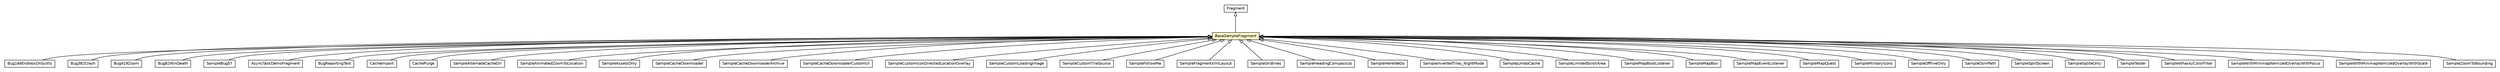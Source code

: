 #!/usr/local/bin/dot
#
# Class diagram 
# Generated by UMLGraph version R5_6-24-gf6e263 (http://www.umlgraph.org/)
#

digraph G {
	edge [fontname="Helvetica",fontsize=10,labelfontname="Helvetica",labelfontsize=10];
	node [fontname="Helvetica",fontsize=10,shape=plaintext];
	nodesep=0.25;
	ranksep=0.5;
	// org.osmdroid.bugtestfragments.Bug164EndlessOnScolls
	c544 [label=<<table title="org.osmdroid.bugtestfragments.Bug164EndlessOnScolls" border="0" cellborder="1" cellspacing="0" cellpadding="2" port="p" href="../bugtestfragments/Bug164EndlessOnScolls.html">
		<tr><td><table border="0" cellspacing="0" cellpadding="1">
<tr><td align="center" balign="center"> Bug164EndlessOnScolls </td></tr>
		</table></td></tr>
		</table>>, URL="../bugtestfragments/Bug164EndlessOnScolls.html", fontname="Helvetica", fontcolor="black", fontsize=10.0];
	// org.osmdroid.bugtestfragments.Bug382Crash
	c545 [label=<<table title="org.osmdroid.bugtestfragments.Bug382Crash" border="0" cellborder="1" cellspacing="0" cellpadding="2" port="p" href="../bugtestfragments/Bug382Crash.html">
		<tr><td><table border="0" cellspacing="0" cellpadding="1">
<tr><td align="center" balign="center"> Bug382Crash </td></tr>
		</table></td></tr>
		</table>>, URL="../bugtestfragments/Bug382Crash.html", fontname="Helvetica", fontcolor="black", fontsize=10.0];
	// org.osmdroid.bugtestfragments.Bug419Zoom
	c546 [label=<<table title="org.osmdroid.bugtestfragments.Bug419Zoom" border="0" cellborder="1" cellspacing="0" cellpadding="2" port="p" href="../bugtestfragments/Bug419Zoom.html">
		<tr><td><table border="0" cellspacing="0" cellpadding="1">
<tr><td align="center" balign="center"> Bug419Zoom </td></tr>
		</table></td></tr>
		</table>>, URL="../bugtestfragments/Bug419Zoom.html", fontname="Helvetica", fontcolor="black", fontsize=10.0];
	// org.osmdroid.bugtestfragments.Bug82WinDeath
	c547 [label=<<table title="org.osmdroid.bugtestfragments.Bug82WinDeath" border="0" cellborder="1" cellspacing="0" cellpadding="2" port="p" href="../bugtestfragments/Bug82WinDeath.html">
		<tr><td><table border="0" cellspacing="0" cellpadding="1">
<tr><td align="center" balign="center"> Bug82WinDeath </td></tr>
		</table></td></tr>
		</table>>, URL="../bugtestfragments/Bug82WinDeath.html", fontname="Helvetica", fontcolor="black", fontsize=10.0];
	// org.osmdroid.bugtestfragments.SampleBug57
	c550 [label=<<table title="org.osmdroid.bugtestfragments.SampleBug57" border="0" cellborder="1" cellspacing="0" cellpadding="2" port="p" href="../bugtestfragments/SampleBug57.html">
		<tr><td><table border="0" cellspacing="0" cellpadding="1">
<tr><td align="center" balign="center"> SampleBug57 </td></tr>
		</table></td></tr>
		</table>>, URL="../bugtestfragments/SampleBug57.html", fontname="Helvetica", fontcolor="black", fontsize=10.0];
	// org.osmdroid.samplefragments.AsyncTaskDemoFragment
	c558 [label=<<table title="org.osmdroid.samplefragments.AsyncTaskDemoFragment" border="0" cellborder="1" cellspacing="0" cellpadding="2" port="p" href="./AsyncTaskDemoFragment.html">
		<tr><td><table border="0" cellspacing="0" cellpadding="1">
<tr><td align="center" balign="center"> AsyncTaskDemoFragment </td></tr>
		</table></td></tr>
		</table>>, URL="./AsyncTaskDemoFragment.html", fontname="Helvetica", fontcolor="black", fontsize=10.0];
	// org.osmdroid.samplefragments.BaseSampleFragment
	c559 [label=<<table title="org.osmdroid.samplefragments.BaseSampleFragment" border="0" cellborder="1" cellspacing="0" cellpadding="2" port="p" bgcolor="lemonChiffon" href="./BaseSampleFragment.html">
		<tr><td><table border="0" cellspacing="0" cellpadding="1">
<tr><td align="center" balign="center"><font face="Helvetica-Oblique"> BaseSampleFragment </font></td></tr>
		</table></td></tr>
		</table>>, URL="./BaseSampleFragment.html", fontname="Helvetica", fontcolor="black", fontsize=10.0];
	// org.osmdroid.samplefragments.BugReportingTest
	c560 [label=<<table title="org.osmdroid.samplefragments.BugReportingTest" border="0" cellborder="1" cellspacing="0" cellpadding="2" port="p" href="./BugReportingTest.html">
		<tr><td><table border="0" cellspacing="0" cellpadding="1">
<tr><td align="center" balign="center"> BugReportingTest </td></tr>
		</table></td></tr>
		</table>>, URL="./BugReportingTest.html", fontname="Helvetica", fontcolor="black", fontsize=10.0];
	// org.osmdroid.samplefragments.CacheImport
	c561 [label=<<table title="org.osmdroid.samplefragments.CacheImport" border="0" cellborder="1" cellspacing="0" cellpadding="2" port="p" href="./CacheImport.html">
		<tr><td><table border="0" cellspacing="0" cellpadding="1">
<tr><td align="center" balign="center"> CacheImport </td></tr>
		</table></td></tr>
		</table>>, URL="./CacheImport.html", fontname="Helvetica", fontcolor="black", fontsize=10.0];
	// org.osmdroid.samplefragments.CachePurge
	c562 [label=<<table title="org.osmdroid.samplefragments.CachePurge" border="0" cellborder="1" cellspacing="0" cellpadding="2" port="p" href="./CachePurge.html">
		<tr><td><table border="0" cellspacing="0" cellpadding="1">
<tr><td align="center" balign="center"> CachePurge </td></tr>
		</table></td></tr>
		</table>>, URL="./CachePurge.html", fontname="Helvetica", fontcolor="black", fontsize=10.0];
	// org.osmdroid.samplefragments.SampleAlternateCacheDir
	c565 [label=<<table title="org.osmdroid.samplefragments.SampleAlternateCacheDir" border="0" cellborder="1" cellspacing="0" cellpadding="2" port="p" href="./SampleAlternateCacheDir.html">
		<tr><td><table border="0" cellspacing="0" cellpadding="1">
<tr><td align="center" balign="center"> SampleAlternateCacheDir </td></tr>
		</table></td></tr>
		</table>>, URL="./SampleAlternateCacheDir.html", fontname="Helvetica", fontcolor="black", fontsize=10.0];
	// org.osmdroid.samplefragments.SampleAnimatedZoomToLocation
	c566 [label=<<table title="org.osmdroid.samplefragments.SampleAnimatedZoomToLocation" border="0" cellborder="1" cellspacing="0" cellpadding="2" port="p" href="./SampleAnimatedZoomToLocation.html">
		<tr><td><table border="0" cellspacing="0" cellpadding="1">
<tr><td align="center" balign="center"> SampleAnimatedZoomToLocation </td></tr>
		</table></td></tr>
		</table>>, URL="./SampleAnimatedZoomToLocation.html", fontname="Helvetica", fontcolor="black", fontsize=10.0];
	// org.osmdroid.samplefragments.SampleAssetsOnly
	c568 [label=<<table title="org.osmdroid.samplefragments.SampleAssetsOnly" border="0" cellborder="1" cellspacing="0" cellpadding="2" port="p" href="./SampleAssetsOnly.html">
		<tr><td><table border="0" cellspacing="0" cellpadding="1">
<tr><td align="center" balign="center"> SampleAssetsOnly </td></tr>
		</table></td></tr>
		</table>>, URL="./SampleAssetsOnly.html", fontname="Helvetica", fontcolor="black", fontsize=10.0];
	// org.osmdroid.samplefragments.SampleCacheDownloader
	c569 [label=<<table title="org.osmdroid.samplefragments.SampleCacheDownloader" border="0" cellborder="1" cellspacing="0" cellpadding="2" port="p" href="./SampleCacheDownloader.html">
		<tr><td><table border="0" cellspacing="0" cellpadding="1">
<tr><td align="center" balign="center"> SampleCacheDownloader </td></tr>
		</table></td></tr>
		</table>>, URL="./SampleCacheDownloader.html", fontname="Helvetica", fontcolor="black", fontsize=10.0];
	// org.osmdroid.samplefragments.SampleCacheDownloaderArchive
	c570 [label=<<table title="org.osmdroid.samplefragments.SampleCacheDownloaderArchive" border="0" cellborder="1" cellspacing="0" cellpadding="2" port="p" href="./SampleCacheDownloaderArchive.html">
		<tr><td><table border="0" cellspacing="0" cellpadding="1">
<tr><td align="center" balign="center"> SampleCacheDownloaderArchive </td></tr>
		</table></td></tr>
		</table>>, URL="./SampleCacheDownloaderArchive.html", fontname="Helvetica", fontcolor="black", fontsize=10.0];
	// org.osmdroid.samplefragments.SampleCacheDownloaderCustomUI
	c571 [label=<<table title="org.osmdroid.samplefragments.SampleCacheDownloaderCustomUI" border="0" cellborder="1" cellspacing="0" cellpadding="2" port="p" href="./SampleCacheDownloaderCustomUI.html">
		<tr><td><table border="0" cellspacing="0" cellpadding="1">
<tr><td align="center" balign="center"> SampleCacheDownloaderCustomUI </td></tr>
		</table></td></tr>
		</table>>, URL="./SampleCacheDownloaderCustomUI.html", fontname="Helvetica", fontcolor="black", fontsize=10.0];
	// org.osmdroid.samplefragments.SampleCustomIconDirectedLocationOverlay
	c572 [label=<<table title="org.osmdroid.samplefragments.SampleCustomIconDirectedLocationOverlay" border="0" cellborder="1" cellspacing="0" cellpadding="2" port="p" href="./SampleCustomIconDirectedLocationOverlay.html">
		<tr><td><table border="0" cellspacing="0" cellpadding="1">
<tr><td align="center" balign="center"> SampleCustomIconDirectedLocationOverlay </td></tr>
		</table></td></tr>
		</table>>, URL="./SampleCustomIconDirectedLocationOverlay.html", fontname="Helvetica", fontcolor="black", fontsize=10.0];
	// org.osmdroid.samplefragments.SampleCustomLoadingImage
	c573 [label=<<table title="org.osmdroid.samplefragments.SampleCustomLoadingImage" border="0" cellborder="1" cellspacing="0" cellpadding="2" port="p" href="./SampleCustomLoadingImage.html">
		<tr><td><table border="0" cellspacing="0" cellpadding="1">
<tr><td align="center" balign="center"> SampleCustomLoadingImage </td></tr>
		</table></td></tr>
		</table>>, URL="./SampleCustomLoadingImage.html", fontname="Helvetica", fontcolor="black", fontsize=10.0];
	// org.osmdroid.samplefragments.SampleCustomTileSource
	c574 [label=<<table title="org.osmdroid.samplefragments.SampleCustomTileSource" border="0" cellborder="1" cellspacing="0" cellpadding="2" port="p" href="./SampleCustomTileSource.html">
		<tr><td><table border="0" cellspacing="0" cellpadding="1">
<tr><td align="center" balign="center"> SampleCustomTileSource </td></tr>
		</table></td></tr>
		</table>>, URL="./SampleCustomTileSource.html", fontname="Helvetica", fontcolor="black", fontsize=10.0];
	// org.osmdroid.samplefragments.SampleFollowMe
	c576 [label=<<table title="org.osmdroid.samplefragments.SampleFollowMe" border="0" cellborder="1" cellspacing="0" cellpadding="2" port="p" href="./SampleFollowMe.html">
		<tr><td><table border="0" cellspacing="0" cellpadding="1">
<tr><td align="center" balign="center"> SampleFollowMe </td></tr>
		</table></td></tr>
		</table>>, URL="./SampleFollowMe.html", fontname="Helvetica", fontcolor="black", fontsize=10.0];
	// org.osmdroid.samplefragments.SampleFragmentXmlLayout
	c577 [label=<<table title="org.osmdroid.samplefragments.SampleFragmentXmlLayout" border="0" cellborder="1" cellspacing="0" cellpadding="2" port="p" href="./SampleFragmentXmlLayout.html">
		<tr><td><table border="0" cellspacing="0" cellpadding="1">
<tr><td align="center" balign="center"> SampleFragmentXmlLayout </td></tr>
		</table></td></tr>
		</table>>, URL="./SampleFragmentXmlLayout.html", fontname="Helvetica", fontcolor="black", fontsize=10.0];
	// org.osmdroid.samplefragments.SampleGridlines
	c578 [label=<<table title="org.osmdroid.samplefragments.SampleGridlines" border="0" cellborder="1" cellspacing="0" cellpadding="2" port="p" href="./SampleGridlines.html">
		<tr><td><table border="0" cellspacing="0" cellpadding="1">
<tr><td align="center" balign="center"> SampleGridlines </td></tr>
		</table></td></tr>
		</table>>, URL="./SampleGridlines.html", fontname="Helvetica", fontcolor="black", fontsize=10.0];
	// org.osmdroid.samplefragments.SampleHeadingCompassUp
	c579 [label=<<table title="org.osmdroid.samplefragments.SampleHeadingCompassUp" border="0" cellborder="1" cellspacing="0" cellpadding="2" port="p" href="./SampleHeadingCompassUp.html">
		<tr><td><table border="0" cellspacing="0" cellpadding="1">
<tr><td align="center" balign="center"> SampleHeadingCompassUp </td></tr>
		</table></td></tr>
		</table>>, URL="./SampleHeadingCompassUp.html", fontname="Helvetica", fontcolor="black", fontsize=10.0];
	// org.osmdroid.samplefragments.SampleHereWeGo
	c580 [label=<<table title="org.osmdroid.samplefragments.SampleHereWeGo" border="0" cellborder="1" cellspacing="0" cellpadding="2" port="p" href="./SampleHereWeGo.html">
		<tr><td><table border="0" cellspacing="0" cellpadding="1">
<tr><td align="center" balign="center"> SampleHereWeGo </td></tr>
		</table></td></tr>
		</table>>, URL="./SampleHereWeGo.html", fontname="Helvetica", fontcolor="black", fontsize=10.0];
	// org.osmdroid.samplefragments.SampleInvertedTiles_NightMode
	c581 [label=<<table title="org.osmdroid.samplefragments.SampleInvertedTiles_NightMode" border="0" cellborder="1" cellspacing="0" cellpadding="2" port="p" href="./SampleInvertedTiles_NightMode.html">
		<tr><td><table border="0" cellspacing="0" cellpadding="1">
<tr><td align="center" balign="center"> SampleInvertedTiles_NightMode </td></tr>
		</table></td></tr>
		</table>>, URL="./SampleInvertedTiles_NightMode.html", fontname="Helvetica", fontcolor="black", fontsize=10.0];
	// org.osmdroid.samplefragments.SampleJumboCache
	c582 [label=<<table title="org.osmdroid.samplefragments.SampleJumboCache" border="0" cellborder="1" cellspacing="0" cellpadding="2" port="p" href="./SampleJumboCache.html">
		<tr><td><table border="0" cellspacing="0" cellpadding="1">
<tr><td align="center" balign="center"> SampleJumboCache </td></tr>
		</table></td></tr>
		</table>>, URL="./SampleJumboCache.html", fontname="Helvetica", fontcolor="black", fontsize=10.0];
	// org.osmdroid.samplefragments.SampleLimitedScrollArea
	c583 [label=<<table title="org.osmdroid.samplefragments.SampleLimitedScrollArea" border="0" cellborder="1" cellspacing="0" cellpadding="2" port="p" href="./SampleLimitedScrollArea.html">
		<tr><td><table border="0" cellspacing="0" cellpadding="1">
<tr><td align="center" balign="center"> SampleLimitedScrollArea </td></tr>
		</table></td></tr>
		</table>>, URL="./SampleLimitedScrollArea.html", fontname="Helvetica", fontcolor="black", fontsize=10.0];
	// org.osmdroid.samplefragments.SampleMapBootListener
	c585 [label=<<table title="org.osmdroid.samplefragments.SampleMapBootListener" border="0" cellborder="1" cellspacing="0" cellpadding="2" port="p" href="./SampleMapBootListener.html">
		<tr><td><table border="0" cellspacing="0" cellpadding="1">
<tr><td align="center" balign="center"> SampleMapBootListener </td></tr>
		</table></td></tr>
		</table>>, URL="./SampleMapBootListener.html", fontname="Helvetica", fontcolor="black", fontsize=10.0];
	// org.osmdroid.samplefragments.SampleMapBox
	c586 [label=<<table title="org.osmdroid.samplefragments.SampleMapBox" border="0" cellborder="1" cellspacing="0" cellpadding="2" port="p" href="./SampleMapBox.html">
		<tr><td><table border="0" cellspacing="0" cellpadding="1">
<tr><td align="center" balign="center"> SampleMapBox </td></tr>
		</table></td></tr>
		</table>>, URL="./SampleMapBox.html", fontname="Helvetica", fontcolor="black", fontsize=10.0];
	// org.osmdroid.samplefragments.SampleMapEventListener
	c587 [label=<<table title="org.osmdroid.samplefragments.SampleMapEventListener" border="0" cellborder="1" cellspacing="0" cellpadding="2" port="p" href="./SampleMapEventListener.html">
		<tr><td><table border="0" cellspacing="0" cellpadding="1">
<tr><td align="center" balign="center"> SampleMapEventListener </td></tr>
		</table></td></tr>
		</table>>, URL="./SampleMapEventListener.html", fontname="Helvetica", fontcolor="black", fontsize=10.0];
	// org.osmdroid.samplefragments.SampleMapQuest
	c588 [label=<<table title="org.osmdroid.samplefragments.SampleMapQuest" border="0" cellborder="1" cellspacing="0" cellpadding="2" port="p" href="./SampleMapQuest.html">
		<tr><td><table border="0" cellspacing="0" cellpadding="1">
<tr><td align="center" balign="center"> SampleMapQuest </td></tr>
		</table></td></tr>
		</table>>, URL="./SampleMapQuest.html", fontname="Helvetica", fontcolor="black", fontsize=10.0];
	// org.osmdroid.samplefragments.SampleMilitaryIcons
	c589 [label=<<table title="org.osmdroid.samplefragments.SampleMilitaryIcons" border="0" cellborder="1" cellspacing="0" cellpadding="2" port="p" href="./SampleMilitaryIcons.html">
		<tr><td><table border="0" cellspacing="0" cellpadding="1">
<tr><td align="center" balign="center"> SampleMilitaryIcons </td></tr>
		</table></td></tr>
		</table>>, URL="./SampleMilitaryIcons.html", fontname="Helvetica", fontcolor="black", fontsize=10.0];
	// org.osmdroid.samplefragments.SampleOfflineOnly
	c590 [label=<<table title="org.osmdroid.samplefragments.SampleOfflineOnly" border="0" cellborder="1" cellspacing="0" cellpadding="2" port="p" href="./SampleOfflineOnly.html">
		<tr><td><table border="0" cellspacing="0" cellpadding="1">
<tr><td align="center" balign="center"> SampleOfflineOnly </td></tr>
		</table></td></tr>
		</table>>, URL="./SampleOfflineOnly.html", fontname="Helvetica", fontcolor="black", fontsize=10.0];
	// org.osmdroid.samplefragments.SampleOsmPath
	c591 [label=<<table title="org.osmdroid.samplefragments.SampleOsmPath" border="0" cellborder="1" cellspacing="0" cellpadding="2" port="p" href="./SampleOsmPath.html">
		<tr><td><table border="0" cellspacing="0" cellpadding="1">
<tr><td align="center" balign="center"> SampleOsmPath </td></tr>
		</table></td></tr>
		</table>>, URL="./SampleOsmPath.html", fontname="Helvetica", fontcolor="black", fontsize=10.0];
	// org.osmdroid.samplefragments.SampleSplitScreen
	c592 [label=<<table title="org.osmdroid.samplefragments.SampleSplitScreen" border="0" cellborder="1" cellspacing="0" cellpadding="2" port="p" href="./SampleSplitScreen.html">
		<tr><td><table border="0" cellspacing="0" cellpadding="1">
<tr><td align="center" balign="center"> SampleSplitScreen </td></tr>
		</table></td></tr>
		</table>>, URL="./SampleSplitScreen.html", fontname="Helvetica", fontcolor="black", fontsize=10.0];
	// org.osmdroid.samplefragments.SampleSqliteOnly
	c593 [label=<<table title="org.osmdroid.samplefragments.SampleSqliteOnly" border="0" cellborder="1" cellspacing="0" cellpadding="2" port="p" href="./SampleSqliteOnly.html">
		<tr><td><table border="0" cellspacing="0" cellpadding="1">
<tr><td align="center" balign="center"> SampleSqliteOnly </td></tr>
		</table></td></tr>
		</table>>, URL="./SampleSqliteOnly.html", fontname="Helvetica", fontcolor="black", fontsize=10.0];
	// org.osmdroid.samplefragments.SampleTester
	c594 [label=<<table title="org.osmdroid.samplefragments.SampleTester" border="0" cellborder="1" cellspacing="0" cellpadding="2" port="p" href="./SampleTester.html">
		<tr><td><table border="0" cellspacing="0" cellpadding="1">
<tr><td align="center" balign="center"> SampleTester </td></tr>
		</table></td></tr>
		</table>>, URL="./SampleTester.html", fontname="Helvetica", fontcolor="black", fontsize=10.0];
	// org.osmdroid.samplefragments.SampleWhackyColorFilter
	c595 [label=<<table title="org.osmdroid.samplefragments.SampleWhackyColorFilter" border="0" cellborder="1" cellspacing="0" cellpadding="2" port="p" href="./SampleWhackyColorFilter.html">
		<tr><td><table border="0" cellspacing="0" cellpadding="1">
<tr><td align="center" balign="center"> SampleWhackyColorFilter </td></tr>
		</table></td></tr>
		</table>>, URL="./SampleWhackyColorFilter.html", fontname="Helvetica", fontcolor="black", fontsize=10.0];
	// org.osmdroid.samplefragments.SampleWithMinimapItemizedOverlayWithFocus
	c596 [label=<<table title="org.osmdroid.samplefragments.SampleWithMinimapItemizedOverlayWithFocus" border="0" cellborder="1" cellspacing="0" cellpadding="2" port="p" href="./SampleWithMinimapItemizedOverlayWithFocus.html">
		<tr><td><table border="0" cellspacing="0" cellpadding="1">
<tr><td align="center" balign="center"> SampleWithMinimapItemizedOverlayWithFocus </td></tr>
		</table></td></tr>
		</table>>, URL="./SampleWithMinimapItemizedOverlayWithFocus.html", fontname="Helvetica", fontcolor="black", fontsize=10.0];
	// org.osmdroid.samplefragments.SampleWithMinimapItemizedOverlayWithScale
	c597 [label=<<table title="org.osmdroid.samplefragments.SampleWithMinimapItemizedOverlayWithScale" border="0" cellborder="1" cellspacing="0" cellpadding="2" port="p" href="./SampleWithMinimapItemizedOverlayWithScale.html">
		<tr><td><table border="0" cellspacing="0" cellpadding="1">
<tr><td align="center" balign="center"> SampleWithMinimapItemizedOverlayWithScale </td></tr>
		</table></td></tr>
		</table>>, URL="./SampleWithMinimapItemizedOverlayWithScale.html", fontname="Helvetica", fontcolor="black", fontsize=10.0];
	// org.osmdroid.samplefragments.SampleZoomToBounding
	c598 [label=<<table title="org.osmdroid.samplefragments.SampleZoomToBounding" border="0" cellborder="1" cellspacing="0" cellpadding="2" port="p" href="./SampleZoomToBounding.html">
		<tr><td><table border="0" cellspacing="0" cellpadding="1">
<tr><td align="center" balign="center"> SampleZoomToBounding </td></tr>
		</table></td></tr>
		</table>>, URL="./SampleZoomToBounding.html", fontname="Helvetica", fontcolor="black", fontsize=10.0];
	//org.osmdroid.bugtestfragments.Bug164EndlessOnScolls extends org.osmdroid.samplefragments.BaseSampleFragment
	c559:p -> c544:p [dir=back,arrowtail=empty];
	//org.osmdroid.bugtestfragments.Bug382Crash extends org.osmdroid.samplefragments.BaseSampleFragment
	c559:p -> c545:p [dir=back,arrowtail=empty];
	//org.osmdroid.bugtestfragments.Bug419Zoom extends org.osmdroid.samplefragments.BaseSampleFragment
	c559:p -> c546:p [dir=back,arrowtail=empty];
	//org.osmdroid.bugtestfragments.Bug82WinDeath extends org.osmdroid.samplefragments.BaseSampleFragment
	c559:p -> c547:p [dir=back,arrowtail=empty];
	//org.osmdroid.bugtestfragments.SampleBug57 extends org.osmdroid.samplefragments.BaseSampleFragment
	c559:p -> c550:p [dir=back,arrowtail=empty];
	//org.osmdroid.samplefragments.AsyncTaskDemoFragment extends org.osmdroid.samplefragments.BaseSampleFragment
	c559:p -> c558:p [dir=back,arrowtail=empty];
	//org.osmdroid.samplefragments.BaseSampleFragment extends android.support.v4.app.Fragment
	c608:p -> c559:p [dir=back,arrowtail=empty];
	//org.osmdroid.samplefragments.BugReportingTest extends org.osmdroid.samplefragments.BaseSampleFragment
	c559:p -> c560:p [dir=back,arrowtail=empty];
	//org.osmdroid.samplefragments.CacheImport extends org.osmdroid.samplefragments.BaseSampleFragment
	c559:p -> c561:p [dir=back,arrowtail=empty];
	//org.osmdroid.samplefragments.CachePurge extends org.osmdroid.samplefragments.BaseSampleFragment
	c559:p -> c562:p [dir=back,arrowtail=empty];
	//org.osmdroid.samplefragments.SampleAlternateCacheDir extends org.osmdroid.samplefragments.BaseSampleFragment
	c559:p -> c565:p [dir=back,arrowtail=empty];
	//org.osmdroid.samplefragments.SampleAnimatedZoomToLocation extends org.osmdroid.samplefragments.BaseSampleFragment
	c559:p -> c566:p [dir=back,arrowtail=empty];
	//org.osmdroid.samplefragments.SampleAssetsOnly extends org.osmdroid.samplefragments.BaseSampleFragment
	c559:p -> c568:p [dir=back,arrowtail=empty];
	//org.osmdroid.samplefragments.SampleCacheDownloader extends org.osmdroid.samplefragments.BaseSampleFragment
	c559:p -> c569:p [dir=back,arrowtail=empty];
	//org.osmdroid.samplefragments.SampleCacheDownloaderArchive extends org.osmdroid.samplefragments.BaseSampleFragment
	c559:p -> c570:p [dir=back,arrowtail=empty];
	//org.osmdroid.samplefragments.SampleCacheDownloaderCustomUI extends org.osmdroid.samplefragments.BaseSampleFragment
	c559:p -> c571:p [dir=back,arrowtail=empty];
	//org.osmdroid.samplefragments.SampleCustomIconDirectedLocationOverlay extends org.osmdroid.samplefragments.BaseSampleFragment
	c559:p -> c572:p [dir=back,arrowtail=empty];
	//org.osmdroid.samplefragments.SampleCustomLoadingImage extends org.osmdroid.samplefragments.BaseSampleFragment
	c559:p -> c573:p [dir=back,arrowtail=empty];
	//org.osmdroid.samplefragments.SampleCustomTileSource extends org.osmdroid.samplefragments.BaseSampleFragment
	c559:p -> c574:p [dir=back,arrowtail=empty];
	//org.osmdroid.samplefragments.SampleFollowMe extends org.osmdroid.samplefragments.BaseSampleFragment
	c559:p -> c576:p [dir=back,arrowtail=empty];
	//org.osmdroid.samplefragments.SampleFragmentXmlLayout extends org.osmdroid.samplefragments.BaseSampleFragment
	c559:p -> c577:p [dir=back,arrowtail=empty];
	//org.osmdroid.samplefragments.SampleGridlines extends org.osmdroid.samplefragments.BaseSampleFragment
	c559:p -> c578:p [dir=back,arrowtail=empty];
	//org.osmdroid.samplefragments.SampleHeadingCompassUp extends org.osmdroid.samplefragments.BaseSampleFragment
	c559:p -> c579:p [dir=back,arrowtail=empty];
	//org.osmdroid.samplefragments.SampleHereWeGo extends org.osmdroid.samplefragments.BaseSampleFragment
	c559:p -> c580:p [dir=back,arrowtail=empty];
	//org.osmdroid.samplefragments.SampleInvertedTiles_NightMode extends org.osmdroid.samplefragments.BaseSampleFragment
	c559:p -> c581:p [dir=back,arrowtail=empty];
	//org.osmdroid.samplefragments.SampleJumboCache extends org.osmdroid.samplefragments.BaseSampleFragment
	c559:p -> c582:p [dir=back,arrowtail=empty];
	//org.osmdroid.samplefragments.SampleLimitedScrollArea extends org.osmdroid.samplefragments.BaseSampleFragment
	c559:p -> c583:p [dir=back,arrowtail=empty];
	//org.osmdroid.samplefragments.SampleMapBootListener extends org.osmdroid.samplefragments.BaseSampleFragment
	c559:p -> c585:p [dir=back,arrowtail=empty];
	//org.osmdroid.samplefragments.SampleMapBox extends org.osmdroid.samplefragments.BaseSampleFragment
	c559:p -> c586:p [dir=back,arrowtail=empty];
	//org.osmdroid.samplefragments.SampleMapEventListener extends org.osmdroid.samplefragments.BaseSampleFragment
	c559:p -> c587:p [dir=back,arrowtail=empty];
	//org.osmdroid.samplefragments.SampleMapQuest extends org.osmdroid.samplefragments.BaseSampleFragment
	c559:p -> c588:p [dir=back,arrowtail=empty];
	//org.osmdroid.samplefragments.SampleMilitaryIcons extends org.osmdroid.samplefragments.BaseSampleFragment
	c559:p -> c589:p [dir=back,arrowtail=empty];
	//org.osmdroid.samplefragments.SampleOfflineOnly extends org.osmdroid.samplefragments.BaseSampleFragment
	c559:p -> c590:p [dir=back,arrowtail=empty];
	//org.osmdroid.samplefragments.SampleOsmPath extends org.osmdroid.samplefragments.BaseSampleFragment
	c559:p -> c591:p [dir=back,arrowtail=empty];
	//org.osmdroid.samplefragments.SampleSplitScreen extends org.osmdroid.samplefragments.BaseSampleFragment
	c559:p -> c592:p [dir=back,arrowtail=empty];
	//org.osmdroid.samplefragments.SampleSqliteOnly extends org.osmdroid.samplefragments.BaseSampleFragment
	c559:p -> c593:p [dir=back,arrowtail=empty];
	//org.osmdroid.samplefragments.SampleTester extends org.osmdroid.samplefragments.BaseSampleFragment
	c559:p -> c594:p [dir=back,arrowtail=empty];
	//org.osmdroid.samplefragments.SampleWhackyColorFilter extends org.osmdroid.samplefragments.BaseSampleFragment
	c559:p -> c595:p [dir=back,arrowtail=empty];
	//org.osmdroid.samplefragments.SampleWithMinimapItemizedOverlayWithFocus extends org.osmdroid.samplefragments.BaseSampleFragment
	c559:p -> c596:p [dir=back,arrowtail=empty];
	//org.osmdroid.samplefragments.SampleWithMinimapItemizedOverlayWithScale extends org.osmdroid.samplefragments.BaseSampleFragment
	c559:p -> c597:p [dir=back,arrowtail=empty];
	//org.osmdroid.samplefragments.SampleZoomToBounding extends org.osmdroid.samplefragments.BaseSampleFragment
	c559:p -> c598:p [dir=back,arrowtail=empty];
	// android.support.v4.app.Fragment
	c608 [label=<<table title="android.support.v4.app.Fragment" border="0" cellborder="1" cellspacing="0" cellpadding="2" port="p" href="http://java.sun.com/j2se/1.4.2/docs/api/android/support/v4/app/Fragment.html">
		<tr><td><table border="0" cellspacing="0" cellpadding="1">
<tr><td align="center" balign="center"> Fragment </td></tr>
		</table></td></tr>
		</table>>, URL="http://java.sun.com/j2se/1.4.2/docs/api/android/support/v4/app/Fragment.html", fontname="Helvetica", fontcolor="black", fontsize=10.0];
}

